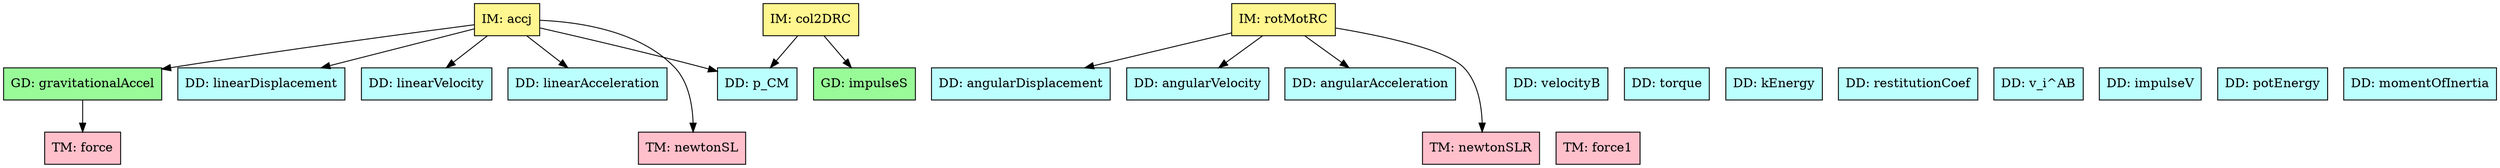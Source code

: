 digraph refvsref {
	gravitationalAccel -> force;
	accj -> p_CM;
	accj -> linearDisplacement;
	accj -> linearVelocity;
	accj -> linearAcceleration;
	accj -> newtonSL;
	accj -> gravitationalAccel;
	rotMotRC -> angularDisplacement;
	rotMotRC -> angularVelocity;
	rotMotRC -> angularAcceleration;
	rotMotRC -> newtonSLR;
	col2DRC -> p_CM;
	col2DRC -> impulseS;


	p_CM	[shape=box, color=black, style=filled, fillcolor=paleturquoise1, label="DD: p_CM"];
	linearDisplacement	[shape=box, color=black, style=filled, fillcolor=paleturquoise1, label="DD: linearDisplacement"];
	linearVelocity	[shape=box, color=black, style=filled, fillcolor=paleturquoise1, label="DD: linearVelocity"];
	linearAcceleration	[shape=box, color=black, style=filled, fillcolor=paleturquoise1, label="DD: linearAcceleration"];
	angularDisplacement	[shape=box, color=black, style=filled, fillcolor=paleturquoise1, label="DD: angularDisplacement"];
	angularVelocity	[shape=box, color=black, style=filled, fillcolor=paleturquoise1, label="DD: angularVelocity"];
	angularAcceleration	[shape=box, color=black, style=filled, fillcolor=paleturquoise1, label="DD: angularAcceleration"];
	velocityB	[shape=box, color=black, style=filled, fillcolor=paleturquoise1, label="DD: velocityB"];
	torque	[shape=box, color=black, style=filled, fillcolor=paleturquoise1, label="DD: torque"];
	kEnergy	[shape=box, color=black, style=filled, fillcolor=paleturquoise1, label="DD: kEnergy"];
	restitutionCoef	[shape=box, color=black, style=filled, fillcolor=paleturquoise1, label="DD: restitutionCoef"];
	v_iAB	[shape=box, color=black, style=filled, fillcolor=paleturquoise1, label="DD: v_i^AB"];
	impulseV	[shape=box, color=black, style=filled, fillcolor=paleturquoise1, label="DD: impulseV"];
	potEnergy	[shape=box, color=black, style=filled, fillcolor=paleturquoise1, label="DD: potEnergy"];
	momentOfInertia	[shape=box, color=black, style=filled, fillcolor=paleturquoise1, label="DD: momentOfInertia"];

	subgraph DD {
	rank="same"
	{p_CM, linearDisplacement, linearVelocity, linearAcceleration, angularDisplacement, angularVelocity, angularAcceleration, velocityB, torque, kEnergy, restitutionCoef, v_iAB, impulseV, potEnergy, momentOfInertia}
	}

	newtonSL	[shape=box, color=black, style=filled, fillcolor=pink, label="TM: newtonSL"];
	force1	[shape=box, color=black, style=filled, fillcolor=pink, label="TM: force1"];
	force	[shape=box, color=black, style=filled, fillcolor=pink, label="TM: force"];
	newtonSLR	[shape=box, color=black, style=filled, fillcolor=pink, label="TM: newtonSLR"];

	subgraph TM {
	rank="same"
	{newtonSL, force1, force, newtonSLR}
	}

	gravitationalAccel	[shape=box, color=black, style=filled, fillcolor=palegreen, label="GD: gravitationalAccel"];
	impulseS	[shape=box, color=black, style=filled, fillcolor=palegreen, label="GD: impulseS"];

	subgraph GD {
	rank="same"
	{gravitationalAccel, impulseS}
	}

	accj	[shape=box, color=black, style=filled, fillcolor=khaki1, label="IM: accj"];
	rotMotRC	[shape=box, color=black, style=filled, fillcolor=khaki1, label="IM: rotMotRC"];
	col2DRC	[shape=box, color=black, style=filled, fillcolor=khaki1, label="IM: col2DRC"];

	subgraph IM {
	rank="same"
	{accj, rotMotRC, col2DRC}
	}

}
